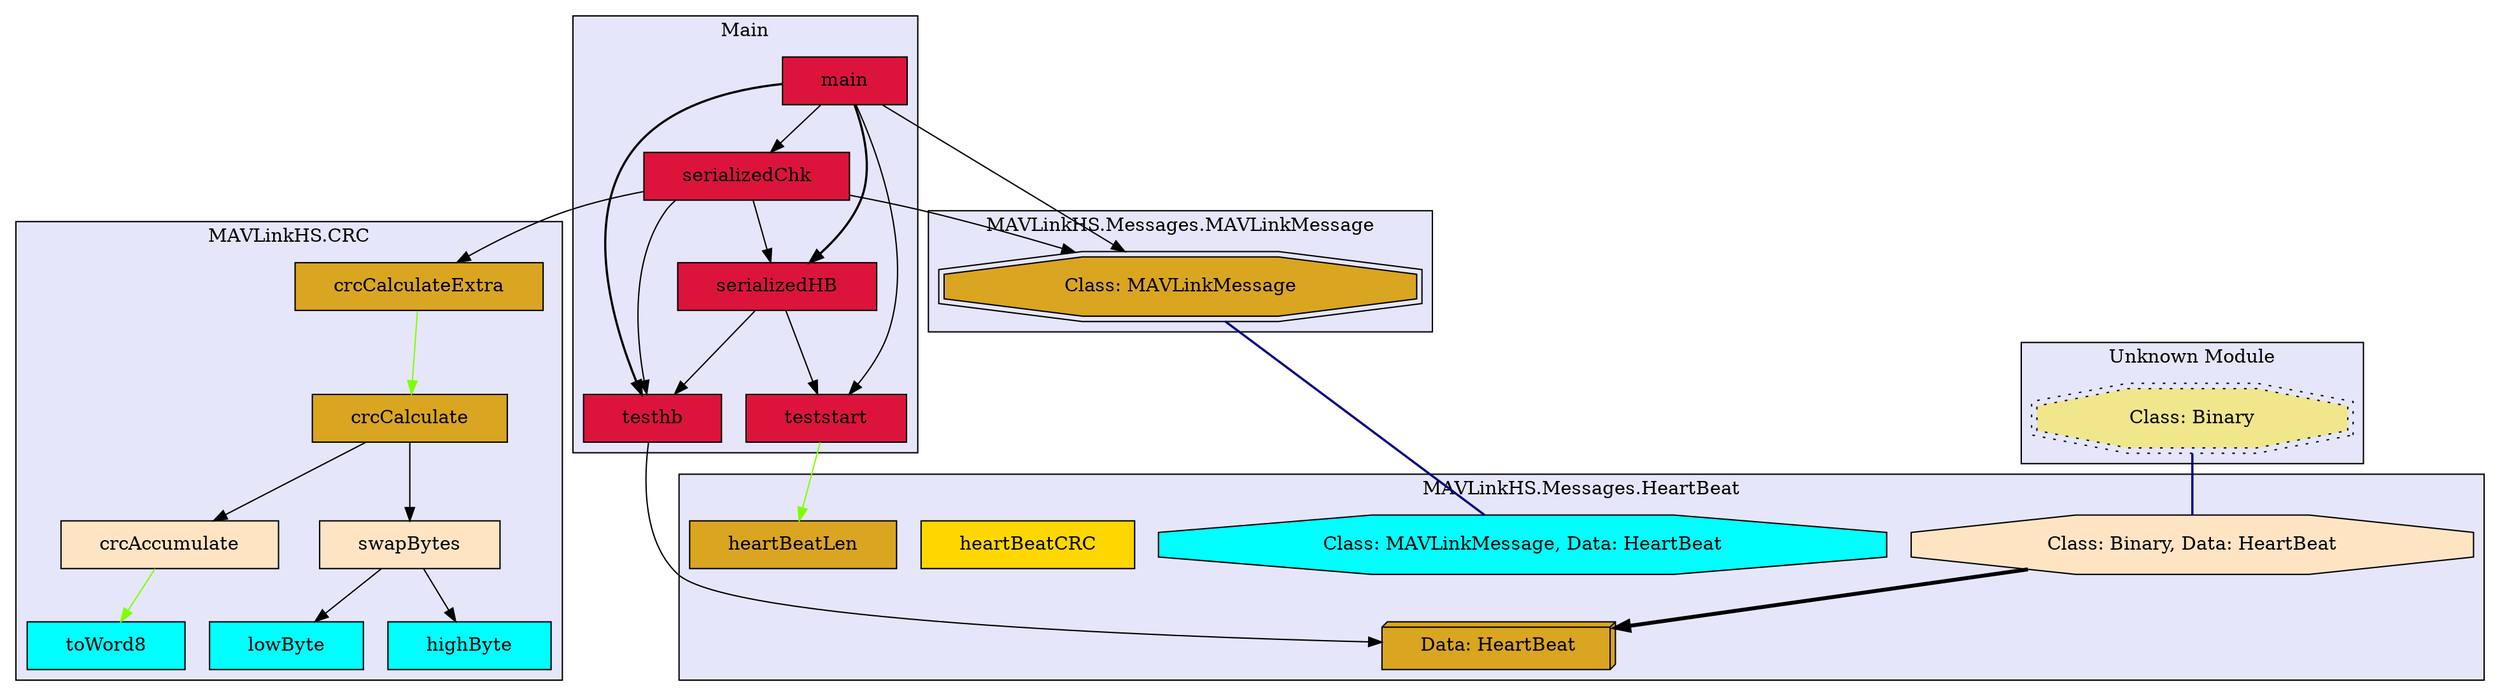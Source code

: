 digraph "Current module groupings" {
    node [margin="0.4,0.1"
         ,style=filled];
    subgraph "cluster_MAVLinkHS-CRC" {
        graph [label="MAVLinkHS.CRC"
              ,style=filled
              ,fillcolor=lavender];
        1 [label=crcAccumulate
          ,shape=box
          ,fillcolor=bisque
          ,style="filled,solid"];
        2 [label=crcCalculate
          ,shape=box
          ,fillcolor=goldenrod
          ,style="filled,solid"];
        3 [label=crcCalculateExtra
          ,shape=box
          ,fillcolor=goldenrod
          ,style="filled,solid"];
        4 [label=highByte
          ,shape=box
          ,fillcolor=cyan
          ,style="filled,solid"];
        5 [label=lowByte
          ,shape=box
          ,fillcolor=cyan
          ,style="filled,solid"];
        6 [label=swapBytes
          ,shape=box
          ,fillcolor=bisque
          ,style="filled,solid"];
        7 [label=toWord8
          ,shape=box
          ,fillcolor=cyan
          ,style="filled,solid"];
    }
    subgraph "cluster_MAVLinkHS-Messages-HeartBeat" {
        graph [label="MAVLinkHS.Messages.HeartBeat"
              ,style=filled
              ,fillcolor=lavender];
        8 [label="Data: HeartBeat"
          ,shape=box3d
          ,fillcolor=goldenrod
          ,style="filled,solid"];
        11 [label="Class: MAVLinkMessage, Data: HeartBeat"
           ,shape=octagon
           ,fillcolor=cyan
           ,style="filled,solid"];
        13 [label="Class: Binary, Data: HeartBeat"
           ,shape=octagon
           ,fillcolor=bisque
           ,style="filled,solid"];
        14 [label=heartBeatCRC
           ,shape=box
           ,fillcolor=gold
           ,style="filled,solid"];
        15 [label=heartBeatLen
           ,shape=box
           ,fillcolor=goldenrod
           ,style="filled,solid"];
    }
    subgraph "cluster_MAVLinkHS-Messages-MAVLinkMessage" {
        graph [label="MAVLinkHS.Messages.MAVLinkMessage"
              ,style=filled
              ,fillcolor=lavender];
        21 [label="Class: MAVLinkMessage"
           ,shape=doubleoctagon
           ,fillcolor=goldenrod
           ,style="filled,solid"];
    }
    subgraph cluster_Main {
        graph [label=Main
              ,style=filled
              ,fillcolor=lavender];
        23 [label=main
           ,shape=box
           ,fillcolor=crimson
           ,style="filled,solid"];
        24 [label=serializedChk
           ,shape=box
           ,fillcolor=crimson
           ,style="filled,solid"];
        25 [label=serializedHB
           ,shape=box
           ,fillcolor=crimson
           ,style="filled,solid"];
        26 [label=testhb
           ,shape=box
           ,fillcolor=crimson
           ,style="filled,solid"];
        27 [label=teststart
           ,shape=box
           ,fillcolor=crimson
           ,style="filled,solid"];
    }
    subgraph "cluster_Unknown Module" {
        graph [label="Unknown Module"
              ,style=filled
              ,fillcolor=lavender];
        28 [label="Class: Binary"
           ,shape=doubleoctagon
           ,fillcolor=khaki
           ,style="filled,dotted"];
    }
    1 -> 7 [penwidth=1
           ,color=chartreuse];
    2 -> 1 [penwidth=1,color=black];
    2 -> 6 [penwidth=1,color=black];
    3 -> 2 [penwidth=1
           ,color=chartreuse];
    6 -> 4 [penwidth=1,color=black];
    6 -> 5 [penwidth=1,color=black];
    13 -> 8 [penwidth=2.9459101490553135
            ,color=black];
    21 -> 11 [penwidth=1.6931471805599454
             ,color=navy
             ,dir=none];
    23 -> 21 [penwidth=1
             ,color=black];
    23 -> 24 [penwidth=1
             ,color=black];
    23 -> 25 [penwidth=1.6931471805599454
             ,color=black];
    23 -> 26 [penwidth=1.6931471805599454
             ,color=black];
    23 -> 27 [penwidth=1
             ,color=black];
    24 -> 3 [penwidth=1
            ,color=black];
    24 -> 21 [penwidth=1
             ,color=black];
    24 -> 25 [penwidth=1
             ,color=black];
    24 -> 26 [penwidth=1
             ,color=black];
    25 -> 26 [penwidth=1
             ,color=black];
    25 -> 27 [penwidth=1
             ,color=black];
    26 -> 8 [penwidth=1
            ,color=black];
    27 -> 15 [penwidth=1
             ,color=chartreuse];
    28 -> 13 [penwidth=1.6931471805599454
             ,color=navy
             ,dir=none];
}
